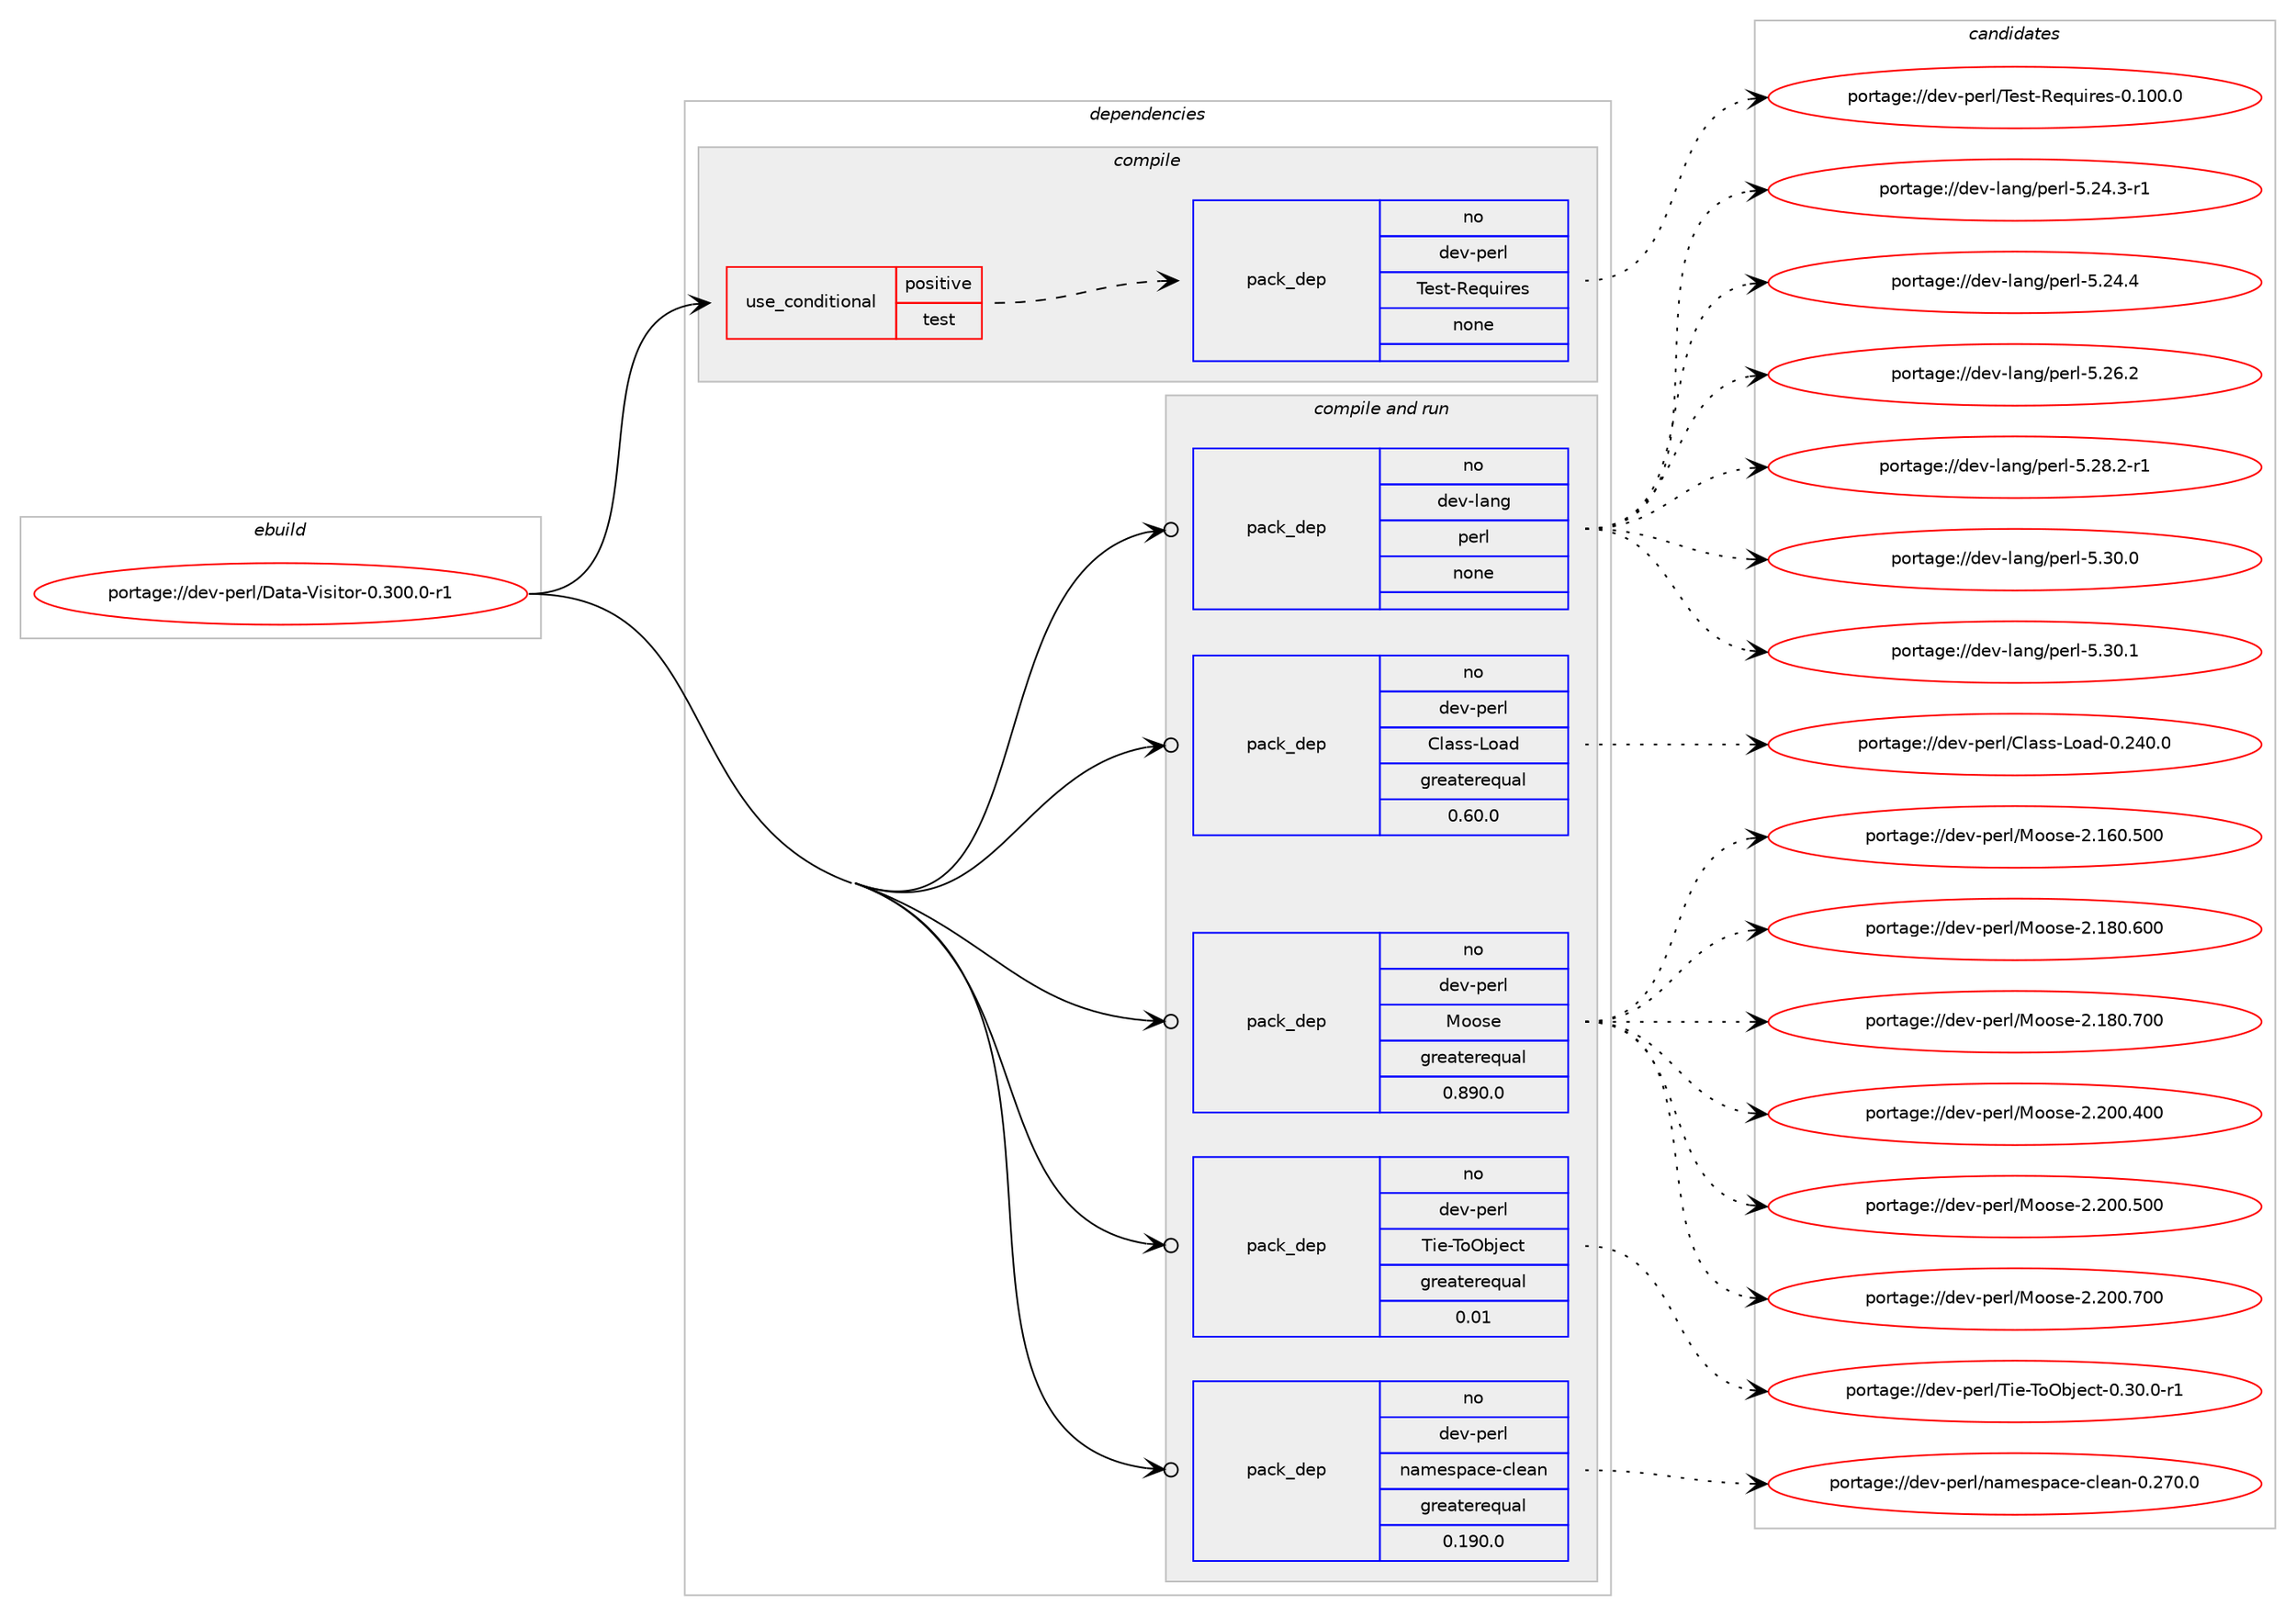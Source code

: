 digraph prolog {

# *************
# Graph options
# *************

newrank=true;
concentrate=true;
compound=true;
graph [rankdir=LR,fontname=Helvetica,fontsize=10,ranksep=1.5];#, ranksep=2.5, nodesep=0.2];
edge  [arrowhead=vee];
node  [fontname=Helvetica,fontsize=10];

# **********
# The ebuild
# **********

subgraph cluster_leftcol {
color=gray;
rank=same;
label=<<i>ebuild</i>>;
id [label="portage://dev-perl/Data-Visitor-0.300.0-r1", color=red, width=4, href="../dev-perl/Data-Visitor-0.300.0-r1.svg"];
}

# ****************
# The dependencies
# ****************

subgraph cluster_midcol {
color=gray;
label=<<i>dependencies</i>>;
subgraph cluster_compile {
fillcolor="#eeeeee";
style=filled;
label=<<i>compile</i>>;
subgraph cond22798 {
dependency111020 [label=<<TABLE BORDER="0" CELLBORDER="1" CELLSPACING="0" CELLPADDING="4"><TR><TD ROWSPAN="3" CELLPADDING="10">use_conditional</TD></TR><TR><TD>positive</TD></TR><TR><TD>test</TD></TR></TABLE>>, shape=none, color=red];
subgraph pack85046 {
dependency111021 [label=<<TABLE BORDER="0" CELLBORDER="1" CELLSPACING="0" CELLPADDING="4" WIDTH="220"><TR><TD ROWSPAN="6" CELLPADDING="30">pack_dep</TD></TR><TR><TD WIDTH="110">no</TD></TR><TR><TD>dev-perl</TD></TR><TR><TD>Test-Requires</TD></TR><TR><TD>none</TD></TR><TR><TD></TD></TR></TABLE>>, shape=none, color=blue];
}
dependency111020:e -> dependency111021:w [weight=20,style="dashed",arrowhead="vee"];
}
id:e -> dependency111020:w [weight=20,style="solid",arrowhead="vee"];
}
subgraph cluster_compileandrun {
fillcolor="#eeeeee";
style=filled;
label=<<i>compile and run</i>>;
subgraph pack85047 {
dependency111022 [label=<<TABLE BORDER="0" CELLBORDER="1" CELLSPACING="0" CELLPADDING="4" WIDTH="220"><TR><TD ROWSPAN="6" CELLPADDING="30">pack_dep</TD></TR><TR><TD WIDTH="110">no</TD></TR><TR><TD>dev-lang</TD></TR><TR><TD>perl</TD></TR><TR><TD>none</TD></TR><TR><TD></TD></TR></TABLE>>, shape=none, color=blue];
}
id:e -> dependency111022:w [weight=20,style="solid",arrowhead="odotvee"];
subgraph pack85048 {
dependency111023 [label=<<TABLE BORDER="0" CELLBORDER="1" CELLSPACING="0" CELLPADDING="4" WIDTH="220"><TR><TD ROWSPAN="6" CELLPADDING="30">pack_dep</TD></TR><TR><TD WIDTH="110">no</TD></TR><TR><TD>dev-perl</TD></TR><TR><TD>Class-Load</TD></TR><TR><TD>greaterequal</TD></TR><TR><TD>0.60.0</TD></TR></TABLE>>, shape=none, color=blue];
}
id:e -> dependency111023:w [weight=20,style="solid",arrowhead="odotvee"];
subgraph pack85049 {
dependency111024 [label=<<TABLE BORDER="0" CELLBORDER="1" CELLSPACING="0" CELLPADDING="4" WIDTH="220"><TR><TD ROWSPAN="6" CELLPADDING="30">pack_dep</TD></TR><TR><TD WIDTH="110">no</TD></TR><TR><TD>dev-perl</TD></TR><TR><TD>Moose</TD></TR><TR><TD>greaterequal</TD></TR><TR><TD>0.890.0</TD></TR></TABLE>>, shape=none, color=blue];
}
id:e -> dependency111024:w [weight=20,style="solid",arrowhead="odotvee"];
subgraph pack85050 {
dependency111025 [label=<<TABLE BORDER="0" CELLBORDER="1" CELLSPACING="0" CELLPADDING="4" WIDTH="220"><TR><TD ROWSPAN="6" CELLPADDING="30">pack_dep</TD></TR><TR><TD WIDTH="110">no</TD></TR><TR><TD>dev-perl</TD></TR><TR><TD>Tie-ToObject</TD></TR><TR><TD>greaterequal</TD></TR><TR><TD>0.01</TD></TR></TABLE>>, shape=none, color=blue];
}
id:e -> dependency111025:w [weight=20,style="solid",arrowhead="odotvee"];
subgraph pack85051 {
dependency111026 [label=<<TABLE BORDER="0" CELLBORDER="1" CELLSPACING="0" CELLPADDING="4" WIDTH="220"><TR><TD ROWSPAN="6" CELLPADDING="30">pack_dep</TD></TR><TR><TD WIDTH="110">no</TD></TR><TR><TD>dev-perl</TD></TR><TR><TD>namespace-clean</TD></TR><TR><TD>greaterequal</TD></TR><TR><TD>0.190.0</TD></TR></TABLE>>, shape=none, color=blue];
}
id:e -> dependency111026:w [weight=20,style="solid",arrowhead="odotvee"];
}
subgraph cluster_run {
fillcolor="#eeeeee";
style=filled;
label=<<i>run</i>>;
}
}

# **************
# The candidates
# **************

subgraph cluster_choices {
rank=same;
color=gray;
label=<<i>candidates</i>>;

subgraph choice85046 {
color=black;
nodesep=1;
choiceportage10010111845112101114108478410111511645821011131171051141011154548464948484648 [label="portage://dev-perl/Test-Requires-0.100.0", color=red, width=4,href="../dev-perl/Test-Requires-0.100.0.svg"];
dependency111021:e -> choiceportage10010111845112101114108478410111511645821011131171051141011154548464948484648:w [style=dotted,weight="100"];
}
subgraph choice85047 {
color=black;
nodesep=1;
choiceportage100101118451089711010347112101114108455346505246514511449 [label="portage://dev-lang/perl-5.24.3-r1", color=red, width=4,href="../dev-lang/perl-5.24.3-r1.svg"];
choiceportage10010111845108971101034711210111410845534650524652 [label="portage://dev-lang/perl-5.24.4", color=red, width=4,href="../dev-lang/perl-5.24.4.svg"];
choiceportage10010111845108971101034711210111410845534650544650 [label="portage://dev-lang/perl-5.26.2", color=red, width=4,href="../dev-lang/perl-5.26.2.svg"];
choiceportage100101118451089711010347112101114108455346505646504511449 [label="portage://dev-lang/perl-5.28.2-r1", color=red, width=4,href="../dev-lang/perl-5.28.2-r1.svg"];
choiceportage10010111845108971101034711210111410845534651484648 [label="portage://dev-lang/perl-5.30.0", color=red, width=4,href="../dev-lang/perl-5.30.0.svg"];
choiceportage10010111845108971101034711210111410845534651484649 [label="portage://dev-lang/perl-5.30.1", color=red, width=4,href="../dev-lang/perl-5.30.1.svg"];
dependency111022:e -> choiceportage100101118451089711010347112101114108455346505246514511449:w [style=dotted,weight="100"];
dependency111022:e -> choiceportage10010111845108971101034711210111410845534650524652:w [style=dotted,weight="100"];
dependency111022:e -> choiceportage10010111845108971101034711210111410845534650544650:w [style=dotted,weight="100"];
dependency111022:e -> choiceportage100101118451089711010347112101114108455346505646504511449:w [style=dotted,weight="100"];
dependency111022:e -> choiceportage10010111845108971101034711210111410845534651484648:w [style=dotted,weight="100"];
dependency111022:e -> choiceportage10010111845108971101034711210111410845534651484649:w [style=dotted,weight="100"];
}
subgraph choice85048 {
color=black;
nodesep=1;
choiceportage100101118451121011141084767108971151154576111971004548465052484648 [label="portage://dev-perl/Class-Load-0.240.0", color=red, width=4,href="../dev-perl/Class-Load-0.240.0.svg"];
dependency111023:e -> choiceportage100101118451121011141084767108971151154576111971004548465052484648:w [style=dotted,weight="100"];
}
subgraph choice85049 {
color=black;
nodesep=1;
choiceportage10010111845112101114108477711111111510145504649544846534848 [label="portage://dev-perl/Moose-2.160.500", color=red, width=4,href="../dev-perl/Moose-2.160.500.svg"];
choiceportage10010111845112101114108477711111111510145504649564846544848 [label="portage://dev-perl/Moose-2.180.600", color=red, width=4,href="../dev-perl/Moose-2.180.600.svg"];
choiceportage10010111845112101114108477711111111510145504649564846554848 [label="portage://dev-perl/Moose-2.180.700", color=red, width=4,href="../dev-perl/Moose-2.180.700.svg"];
choiceportage10010111845112101114108477711111111510145504650484846524848 [label="portage://dev-perl/Moose-2.200.400", color=red, width=4,href="../dev-perl/Moose-2.200.400.svg"];
choiceportage10010111845112101114108477711111111510145504650484846534848 [label="portage://dev-perl/Moose-2.200.500", color=red, width=4,href="../dev-perl/Moose-2.200.500.svg"];
choiceportage10010111845112101114108477711111111510145504650484846554848 [label="portage://dev-perl/Moose-2.200.700", color=red, width=4,href="../dev-perl/Moose-2.200.700.svg"];
dependency111024:e -> choiceportage10010111845112101114108477711111111510145504649544846534848:w [style=dotted,weight="100"];
dependency111024:e -> choiceportage10010111845112101114108477711111111510145504649564846544848:w [style=dotted,weight="100"];
dependency111024:e -> choiceportage10010111845112101114108477711111111510145504649564846554848:w [style=dotted,weight="100"];
dependency111024:e -> choiceportage10010111845112101114108477711111111510145504650484846524848:w [style=dotted,weight="100"];
dependency111024:e -> choiceportage10010111845112101114108477711111111510145504650484846534848:w [style=dotted,weight="100"];
dependency111024:e -> choiceportage10010111845112101114108477711111111510145504650484846554848:w [style=dotted,weight="100"];
}
subgraph choice85050 {
color=black;
nodesep=1;
choiceportage1001011184511210111410847841051014584111799810610199116454846514846484511449 [label="portage://dev-perl/Tie-ToObject-0.30.0-r1", color=red, width=4,href="../dev-perl/Tie-ToObject-0.30.0-r1.svg"];
dependency111025:e -> choiceportage1001011184511210111410847841051014584111799810610199116454846514846484511449:w [style=dotted,weight="100"];
}
subgraph choice85051 {
color=black;
nodesep=1;
choiceportage10010111845112101114108471109710910111511297991014599108101971104548465055484648 [label="portage://dev-perl/namespace-clean-0.270.0", color=red, width=4,href="../dev-perl/namespace-clean-0.270.0.svg"];
dependency111026:e -> choiceportage10010111845112101114108471109710910111511297991014599108101971104548465055484648:w [style=dotted,weight="100"];
}
}

}
